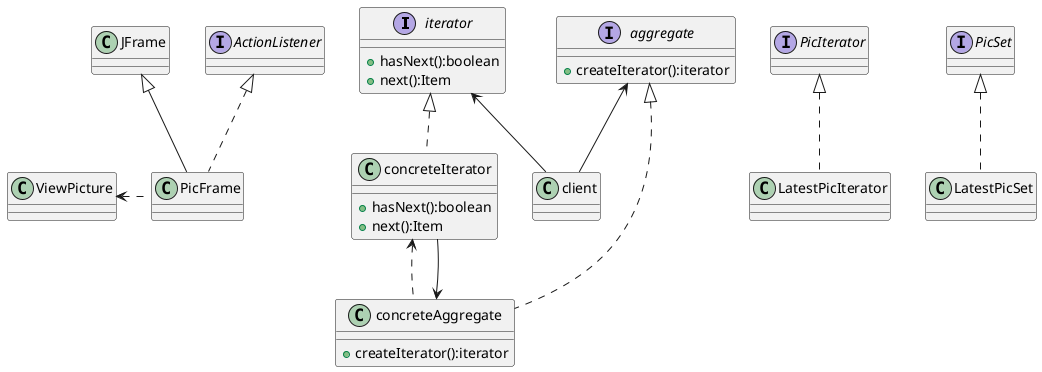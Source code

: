 @startuml

interface iterator{
     + hasNext():boolean
     + next():Item

}
interface aggregate{
    + createIterator():iterator
}
class concreteIterator{
    + hasNext():boolean
    + next():Item
}
class concreteAggregate{
    + createIterator():iterator
}

class client

iterator <|.. concreteIterator
aggregate <|.. concreteAggregate

iterator <-- client
aggregate <-- client

concreteAggregate <-- concreteIterator
concreteIterator <.. concreteAggregate

class JFrame

interface ActionListener

class PicFrame

class ViewPicture

JFrame <|-- PicFrame
ActionListener <|.. PicFrame

ViewPicture <. PicFrame


interface PicIterator

interface PicSet

class LatestPicIterator
class LatestPicSet

PicIterator <|.. LatestPicIterator
PicSet <|.. LatestPicSet
@enduml